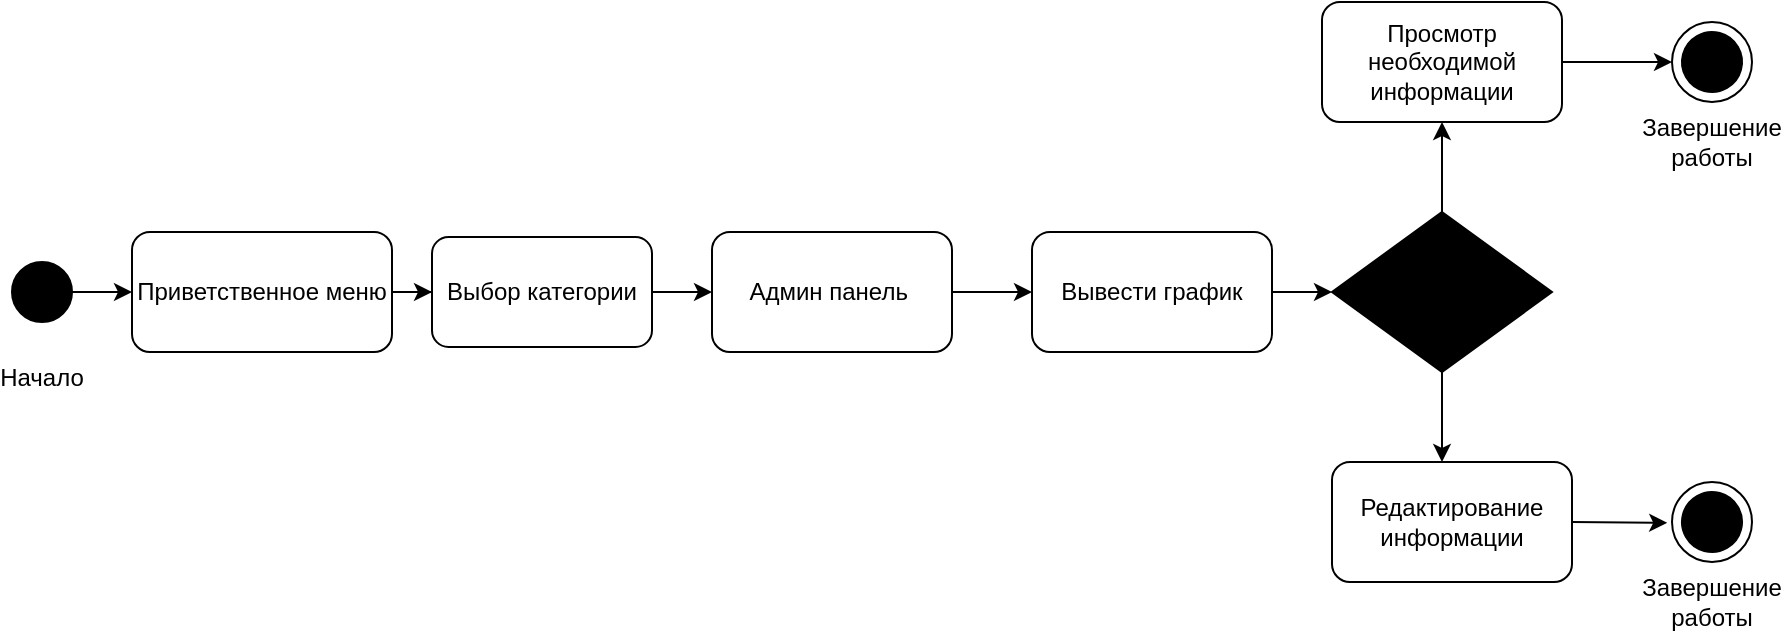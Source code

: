 <mxfile version="15.1.3" type="device"><diagram id="epoODHzjtrjTBgUnRTkj" name="Страница 1"><mxGraphModel dx="1086" dy="806" grid="1" gridSize="10" guides="1" tooltips="1" connect="1" arrows="1" fold="1" page="1" pageScale="1" pageWidth="1654" pageHeight="2336" math="0" shadow="0"><root><mxCell id="0"/><mxCell id="1" parent="0"/><mxCell id="2JJYlxDtUmiITNPiIsBQ-1" style="edgeStyle=orthogonalEdgeStyle;rounded=0;orthogonalLoop=1;jettySize=auto;html=1;entryX=0;entryY=0.5;entryDx=0;entryDy=0;" parent="1" source="2JJYlxDtUmiITNPiIsBQ-2" target="2JJYlxDtUmiITNPiIsBQ-17" edge="1"><mxGeometry relative="1" as="geometry"/></mxCell><mxCell id="2JJYlxDtUmiITNPiIsBQ-2" value="Приветственное меню" style="rounded=1;whiteSpace=wrap;html=1;" parent="1" vertex="1"><mxGeometry x="80" y="255" width="130" height="60" as="geometry"/></mxCell><mxCell id="2JJYlxDtUmiITNPiIsBQ-3" style="edgeStyle=orthogonalEdgeStyle;rounded=0;orthogonalLoop=1;jettySize=auto;html=1;entryX=0;entryY=0.5;entryDx=0;entryDy=0;" parent="1" source="2JJYlxDtUmiITNPiIsBQ-4" target="2JJYlxDtUmiITNPiIsBQ-2" edge="1"><mxGeometry relative="1" as="geometry"/></mxCell><mxCell id="2JJYlxDtUmiITNPiIsBQ-4" value="" style="ellipse;whiteSpace=wrap;html=1;aspect=fixed;fillColor=#000000;" parent="1" vertex="1"><mxGeometry x="20" y="270" width="30" height="30" as="geometry"/></mxCell><mxCell id="2JJYlxDtUmiITNPiIsBQ-23" style="edgeStyle=orthogonalEdgeStyle;rounded=0;orthogonalLoop=1;jettySize=auto;html=1;entryX=0;entryY=0.5;entryDx=0;entryDy=0;" parent="1" source="2JJYlxDtUmiITNPiIsBQ-7" target="2JJYlxDtUmiITNPiIsBQ-21" edge="1"><mxGeometry relative="1" as="geometry"/></mxCell><mxCell id="2JJYlxDtUmiITNPiIsBQ-7" value="Админ панель&amp;nbsp;" style="rounded=1;whiteSpace=wrap;html=1;fillColor=#FFFFFF;" parent="1" vertex="1"><mxGeometry x="370" y="255" width="120" height="60" as="geometry"/></mxCell><mxCell id="2JJYlxDtUmiITNPiIsBQ-9" value="" style="ellipse;whiteSpace=wrap;html=1;aspect=fixed;fillColor=#FFFFFF;" parent="1" vertex="1"><mxGeometry x="850" y="380" width="40" height="40" as="geometry"/></mxCell><mxCell id="2JJYlxDtUmiITNPiIsBQ-10" value="" style="ellipse;whiteSpace=wrap;html=1;aspect=fixed;fillColor=#000000;rotation=15;" parent="1" vertex="1"><mxGeometry x="855" y="385" width="30" height="30" as="geometry"/></mxCell><mxCell id="2JJYlxDtUmiITNPiIsBQ-11" value="Начало" style="text;html=1;strokeColor=none;fillColor=none;align=center;verticalAlign=middle;whiteSpace=wrap;rounded=0;" parent="1" vertex="1"><mxGeometry x="15" y="317.5" width="40" height="20" as="geometry"/></mxCell><mxCell id="2JJYlxDtUmiITNPiIsBQ-16" style="edgeStyle=orthogonalEdgeStyle;rounded=0;orthogonalLoop=1;jettySize=auto;html=1;" parent="1" source="2JJYlxDtUmiITNPiIsBQ-17" edge="1"><mxGeometry relative="1" as="geometry"><mxPoint x="370" y="285" as="targetPoint"/></mxGeometry></mxCell><mxCell id="2JJYlxDtUmiITNPiIsBQ-17" value="Выбор категории" style="rounded=1;whiteSpace=wrap;html=1;" parent="1" vertex="1"><mxGeometry x="230" y="257.5" width="110" height="55" as="geometry"/></mxCell><mxCell id="2JJYlxDtUmiITNPiIsBQ-18" value="Завершение работы" style="text;html=1;strokeColor=none;fillColor=none;align=center;verticalAlign=middle;whiteSpace=wrap;rounded=0;" parent="1" vertex="1"><mxGeometry x="850" y="200" width="40" height="20" as="geometry"/></mxCell><mxCell id="2JJYlxDtUmiITNPiIsBQ-26" style="edgeStyle=orthogonalEdgeStyle;rounded=0;orthogonalLoop=1;jettySize=auto;html=1;entryX=0;entryY=0.5;entryDx=0;entryDy=0;" parent="1" source="2JJYlxDtUmiITNPiIsBQ-21" target="2JJYlxDtUmiITNPiIsBQ-25" edge="1"><mxGeometry relative="1" as="geometry"/></mxCell><mxCell id="2JJYlxDtUmiITNPiIsBQ-21" value="Вывести график" style="rounded=1;whiteSpace=wrap;html=1;" parent="1" vertex="1"><mxGeometry x="530" y="255" width="120" height="60" as="geometry"/></mxCell><mxCell id="sb-rmjYCs8Q7EKwtrb4J-3" style="edgeStyle=orthogonalEdgeStyle;rounded=0;orthogonalLoop=1;jettySize=auto;html=1;entryX=0;entryY=0.5;entryDx=0;entryDy=0;" edge="1" parent="1" source="2JJYlxDtUmiITNPiIsBQ-22" target="sb-rmjYCs8Q7EKwtrb4J-1"><mxGeometry relative="1" as="geometry"/></mxCell><mxCell id="2JJYlxDtUmiITNPiIsBQ-22" value="Просмотр необходимой информации" style="rounded=1;whiteSpace=wrap;html=1;" parent="1" vertex="1"><mxGeometry x="675" y="140" width="120" height="60" as="geometry"/></mxCell><mxCell id="2JJYlxDtUmiITNPiIsBQ-25" value="" style="rhombus;whiteSpace=wrap;html=1;fillColor=#000000;" parent="1" vertex="1"><mxGeometry x="680" y="245" width="110" height="80" as="geometry"/></mxCell><mxCell id="2JJYlxDtUmiITNPiIsBQ-28" value="" style="endArrow=classic;html=1;entryX=0.5;entryY=1;entryDx=0;entryDy=0;exitX=0.5;exitY=0;exitDx=0;exitDy=0;" parent="1" source="2JJYlxDtUmiITNPiIsBQ-25" target="2JJYlxDtUmiITNPiIsBQ-22" edge="1"><mxGeometry width="50" height="50" relative="1" as="geometry"><mxPoint x="780" y="240" as="sourcePoint"/><mxPoint x="830" y="190" as="targetPoint"/></mxGeometry></mxCell><mxCell id="2JJYlxDtUmiITNPiIsBQ-29" value="Редактирование информации" style="rounded=1;whiteSpace=wrap;html=1;" parent="1" vertex="1"><mxGeometry x="680" y="370" width="120" height="60" as="geometry"/></mxCell><mxCell id="2JJYlxDtUmiITNPiIsBQ-30" value="" style="endArrow=classic;html=1;exitX=0.5;exitY=1;exitDx=0;exitDy=0;" parent="1" source="2JJYlxDtUmiITNPiIsBQ-25" edge="1"><mxGeometry width="50" height="50" relative="1" as="geometry"><mxPoint x="802.5" y="300" as="sourcePoint"/><mxPoint x="735" y="370" as="targetPoint"/></mxGeometry></mxCell><mxCell id="2JJYlxDtUmiITNPiIsBQ-33" value="" style="endArrow=classic;html=1;exitX=1;exitY=0.5;exitDx=0;exitDy=0;entryX=-0.06;entryY=0.51;entryDx=0;entryDy=0;entryPerimeter=0;" parent="1" source="2JJYlxDtUmiITNPiIsBQ-29" edge="1" target="2JJYlxDtUmiITNPiIsBQ-9"><mxGeometry width="50" height="50" relative="1" as="geometry"><mxPoint x="960" y="380" as="sourcePoint"/><mxPoint x="840" y="400" as="targetPoint"/></mxGeometry></mxCell><mxCell id="sb-rmjYCs8Q7EKwtrb4J-1" value="" style="ellipse;whiteSpace=wrap;html=1;aspect=fixed;fillColor=#FFFFFF;" vertex="1" parent="1"><mxGeometry x="850" y="150" width="40" height="40" as="geometry"/></mxCell><mxCell id="sb-rmjYCs8Q7EKwtrb4J-2" value="" style="ellipse;whiteSpace=wrap;html=1;aspect=fixed;fillColor=#000000;rotation=15;" vertex="1" parent="1"><mxGeometry x="855" y="155" width="30" height="30" as="geometry"/></mxCell><mxCell id="sb-rmjYCs8Q7EKwtrb4J-4" value="Завершение работы" style="text;html=1;strokeColor=none;fillColor=none;align=center;verticalAlign=middle;whiteSpace=wrap;rounded=0;" vertex="1" parent="1"><mxGeometry x="850" y="430" width="40" height="20" as="geometry"/></mxCell></root></mxGraphModel></diagram></mxfile>